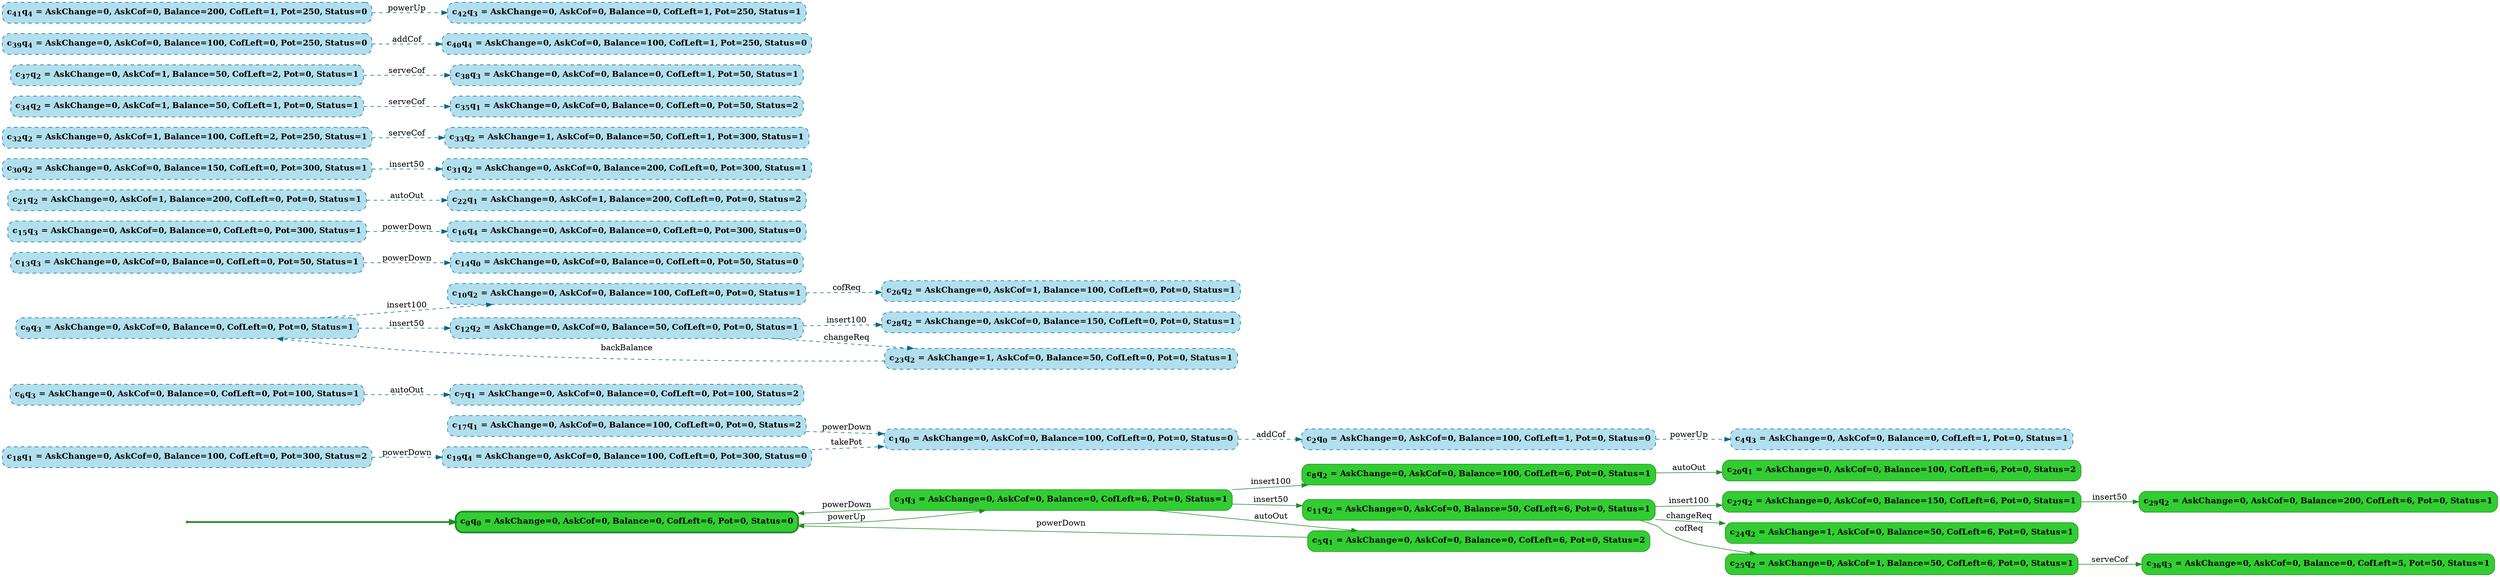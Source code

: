 digraph g {

	rankdir="LR"

	__invisible__[shape="point", color="forestgreen"]
	c0q0[label=<<b>c<sub>0</sub>q<sub>0</sub> = AskChange=0, AskCof=0, Balance=0, CofLeft=6, Pot=0, Status=0</b>>, shape="box", style="rounded, filled", fillcolor="limegreen", color="forestgreen", penwidth=3] // Initial
	c3q3[label=<<b>c<sub>3</sub>q<sub>3</sub> = AskChange=0, AskCof=0, Balance=0, CofLeft=6, Pot=0, Status=1</b>>, shape="box", style="rounded, filled", fillcolor="limegreen", color="forestgreen"]
	c5q1[label=<<b>c<sub>5</sub>q<sub>1</sub> = AskChange=0, AskCof=0, Balance=0, CofLeft=6, Pot=0, Status=2</b>>, shape="box", style="rounded, filled", fillcolor="limegreen", color="forestgreen"]
	c8q2[label=<<b>c<sub>8</sub>q<sub>2</sub> = AskChange=0, AskCof=0, Balance=100, CofLeft=6, Pot=0, Status=1</b>>, shape="box", style="rounded, filled", fillcolor="limegreen", color="forestgreen"]
	c20q1[label=<<b>c<sub>20</sub>q<sub>1</sub> = AskChange=0, AskCof=0, Balance=100, CofLeft=6, Pot=0, Status=2</b>>, shape="box", style="rounded, filled", fillcolor="limegreen", color="forestgreen"]
	c11q2[label=<<b>c<sub>11</sub>q<sub>2</sub> = AskChange=0, AskCof=0, Balance=50, CofLeft=6, Pot=0, Status=1</b>>, shape="box", style="rounded, filled", fillcolor="limegreen", color="forestgreen"]
	c24q2[label=<<b>c<sub>24</sub>q<sub>2</sub> = AskChange=1, AskCof=0, Balance=50, CofLeft=6, Pot=0, Status=1</b>>, shape="box", style="rounded, filled", fillcolor="limegreen", color="forestgreen"]
	c25q2[label=<<b>c<sub>25</sub>q<sub>2</sub> = AskChange=0, AskCof=1, Balance=50, CofLeft=6, Pot=0, Status=1</b>>, shape="box", style="rounded, filled", fillcolor="limegreen", color="forestgreen"]
	c36q3[label=<<b>c<sub>36</sub>q<sub>3</sub> = AskChange=0, AskCof=0, Balance=0, CofLeft=5, Pot=50, Status=1</b>>, shape="box", style="rounded, filled", fillcolor="limegreen", color="forestgreen"]
	c27q2[label=<<b>c<sub>27</sub>q<sub>2</sub> = AskChange=0, AskCof=0, Balance=150, CofLeft=6, Pot=0, Status=1</b>>, shape="box", style="rounded, filled", fillcolor="limegreen", color="forestgreen"]
	c29q2[label=<<b>c<sub>29</sub>q<sub>2</sub> = AskChange=0, AskCof=0, Balance=200, CofLeft=6, Pot=0, Status=1</b>>, shape="box", style="rounded, filled", fillcolor="limegreen", color="forestgreen"]
	c1q0[label=<<b>c<sub>1</sub>q<sub>0</sub> = AskChange=0, AskCof=0, Balance=100, CofLeft=0, Pot=0, Status=0</b>>, shape="box", style="rounded, filled, dashed", fillcolor="lightblue2", color="deepskyblue4"]
	c2q0[label=<<b>c<sub>2</sub>q<sub>0</sub> = AskChange=0, AskCof=0, Balance=100, CofLeft=1, Pot=0, Status=0</b>>, shape="box", style="rounded, filled, dashed", fillcolor="lightblue2", color="deepskyblue4"]
	c4q3[label=<<b>c<sub>4</sub>q<sub>3</sub> = AskChange=0, AskCof=0, Balance=0, CofLeft=1, Pot=0, Status=1</b>>, shape="box", style="rounded, filled, dashed", fillcolor="lightblue2", color="deepskyblue4"]
	c6q3[label=<<b>c<sub>6</sub>q<sub>3</sub> = AskChange=0, AskCof=0, Balance=0, CofLeft=0, Pot=100, Status=1</b>>, shape="box", style="rounded, filled, dashed", fillcolor="lightblue2", color="deepskyblue4"]
	c7q1[label=<<b>c<sub>7</sub>q<sub>1</sub> = AskChange=0, AskCof=0, Balance=0, CofLeft=0, Pot=100, Status=2</b>>, shape="box", style="rounded, filled, dashed", fillcolor="lightblue2", color="deepskyblue4"]
	c9q3[label=<<b>c<sub>9</sub>q<sub>3</sub> = AskChange=0, AskCof=0, Balance=0, CofLeft=0, Pot=0, Status=1</b>>, shape="box", style="rounded, filled, dashed", fillcolor="lightblue2", color="deepskyblue4"]
	c10q2[label=<<b>c<sub>10</sub>q<sub>2</sub> = AskChange=0, AskCof=0, Balance=100, CofLeft=0, Pot=0, Status=1</b>>, shape="box", style="rounded, filled, dashed", fillcolor="lightblue2", color="deepskyblue4"]
	c12q2[label=<<b>c<sub>12</sub>q<sub>2</sub> = AskChange=0, AskCof=0, Balance=50, CofLeft=0, Pot=0, Status=1</b>>, shape="box", style="rounded, filled, dashed", fillcolor="lightblue2", color="deepskyblue4"]
	c13q3[label=<<b>c<sub>13</sub>q<sub>3</sub> = AskChange=0, AskCof=0, Balance=0, CofLeft=0, Pot=50, Status=1</b>>, shape="box", style="rounded, filled, dashed", fillcolor="lightblue2", color="deepskyblue4"]
	c14q0[label=<<b>c<sub>14</sub>q<sub>0</sub> = AskChange=0, AskCof=0, Balance=0, CofLeft=0, Pot=50, Status=0</b>>, shape="box", style="rounded, filled, dashed", fillcolor="lightblue2", color="deepskyblue4"]
	c15q3[label=<<b>c<sub>15</sub>q<sub>3</sub> = AskChange=0, AskCof=0, Balance=0, CofLeft=0, Pot=300, Status=1</b>>, shape="box", style="rounded, filled, dashed", fillcolor="lightblue2", color="deepskyblue4"]
	c16q4[label=<<b>c<sub>16</sub>q<sub>4</sub> = AskChange=0, AskCof=0, Balance=0, CofLeft=0, Pot=300, Status=0</b>>, shape="box", style="rounded, filled, dashed", fillcolor="lightblue2", color="deepskyblue4"]
	c17q1[label=<<b>c<sub>17</sub>q<sub>1</sub> = AskChange=0, AskCof=0, Balance=100, CofLeft=0, Pot=0, Status=2</b>>, shape="box", style="rounded, filled, dashed", fillcolor="lightblue2", color="deepskyblue4"]
	c18q1[label=<<b>c<sub>18</sub>q<sub>1</sub> = AskChange=0, AskCof=0, Balance=100, CofLeft=0, Pot=300, Status=2</b>>, shape="box", style="rounded, filled, dashed", fillcolor="lightblue2", color="deepskyblue4"]
	c19q4[label=<<b>c<sub>19</sub>q<sub>4</sub> = AskChange=0, AskCof=0, Balance=100, CofLeft=0, Pot=300, Status=0</b>>, shape="box", style="rounded, filled, dashed", fillcolor="lightblue2", color="deepskyblue4"]
	c21q2[label=<<b>c<sub>21</sub>q<sub>2</sub> = AskChange=0, AskCof=1, Balance=200, CofLeft=0, Pot=0, Status=1</b>>, shape="box", style="rounded, filled, dashed", fillcolor="lightblue2", color="deepskyblue4"]
	c22q1[label=<<b>c<sub>22</sub>q<sub>1</sub> = AskChange=0, AskCof=1, Balance=200, CofLeft=0, Pot=0, Status=2</b>>, shape="box", style="rounded, filled, dashed", fillcolor="lightblue2", color="deepskyblue4"]
	c23q2[label=<<b>c<sub>23</sub>q<sub>2</sub> = AskChange=1, AskCof=0, Balance=50, CofLeft=0, Pot=0, Status=1</b>>, shape="box", style="rounded, filled, dashed", fillcolor="lightblue2", color="deepskyblue4"]
	c26q2[label=<<b>c<sub>26</sub>q<sub>2</sub> = AskChange=0, AskCof=1, Balance=100, CofLeft=0, Pot=0, Status=1</b>>, shape="box", style="rounded, filled, dashed", fillcolor="lightblue2", color="deepskyblue4"]
	c28q2[label=<<b>c<sub>28</sub>q<sub>2</sub> = AskChange=0, AskCof=0, Balance=150, CofLeft=0, Pot=0, Status=1</b>>, shape="box", style="rounded, filled, dashed", fillcolor="lightblue2", color="deepskyblue4"]
	c30q2[label=<<b>c<sub>30</sub>q<sub>2</sub> = AskChange=0, AskCof=0, Balance=150, CofLeft=0, Pot=300, Status=1</b>>, shape="box", style="rounded, filled, dashed", fillcolor="lightblue2", color="deepskyblue4"]
	c31q2[label=<<b>c<sub>31</sub>q<sub>2</sub> = AskChange=0, AskCof=0, Balance=200, CofLeft=0, Pot=300, Status=1</b>>, shape="box", style="rounded, filled, dashed", fillcolor="lightblue2", color="deepskyblue4"]
	c32q2[label=<<b>c<sub>32</sub>q<sub>2</sub> = AskChange=0, AskCof=1, Balance=100, CofLeft=2, Pot=250, Status=1</b>>, shape="box", style="rounded, filled, dashed", fillcolor="lightblue2", color="deepskyblue4"]
	c33q2[label=<<b>c<sub>33</sub>q<sub>2</sub> = AskChange=1, AskCof=0, Balance=50, CofLeft=1, Pot=300, Status=1</b>>, shape="box", style="rounded, filled, dashed", fillcolor="lightblue2", color="deepskyblue4"]
	c34q2[label=<<b>c<sub>34</sub>q<sub>2</sub> = AskChange=0, AskCof=1, Balance=50, CofLeft=1, Pot=0, Status=1</b>>, shape="box", style="rounded, filled, dashed", fillcolor="lightblue2", color="deepskyblue4"]
	c35q1[label=<<b>c<sub>35</sub>q<sub>1</sub> = AskChange=0, AskCof=0, Balance=0, CofLeft=0, Pot=50, Status=2</b>>, shape="box", style="rounded, filled, dashed", fillcolor="lightblue2", color="deepskyblue4"]
	c37q2[label=<<b>c<sub>37</sub>q<sub>2</sub> = AskChange=0, AskCof=1, Balance=50, CofLeft=2, Pot=0, Status=1</b>>, shape="box", style="rounded, filled, dashed", fillcolor="lightblue2", color="deepskyblue4"]
	c38q3[label=<<b>c<sub>38</sub>q<sub>3</sub> = AskChange=0, AskCof=0, Balance=0, CofLeft=1, Pot=50, Status=1</b>>, shape="box", style="rounded, filled, dashed", fillcolor="lightblue2", color="deepskyblue4"]
	c39q4[label=<<b>c<sub>39</sub>q<sub>4</sub> = AskChange=0, AskCof=0, Balance=100, CofLeft=0, Pot=250, Status=0</b>>, shape="box", style="rounded, filled, dashed", fillcolor="lightblue2", color="deepskyblue4"]
	c40q4[label=<<b>c<sub>40</sub>q<sub>4</sub> = AskChange=0, AskCof=0, Balance=100, CofLeft=1, Pot=250, Status=0</b>>, shape="box", style="rounded, filled, dashed", fillcolor="lightblue2", color="deepskyblue4"]
	c41q4[label=<<b>c<sub>41</sub>q<sub>4</sub> = AskChange=0, AskCof=0, Balance=200, CofLeft=1, Pot=250, Status=0</b>>, shape="box", style="rounded, filled, dashed", fillcolor="lightblue2", color="deepskyblue4"]
	c42q3[label=<<b>c<sub>42</sub>q<sub>3</sub> = AskChange=0, AskCof=0, Balance=0, CofLeft=1, Pot=250, Status=1</b>>, shape="box", style="rounded, filled, dashed", fillcolor="lightblue2", color="deepskyblue4"]

	__invisible__ -> c0q0[penwidth=3, color="forestgreen"]
	c0q0 -> c3q3[label=<powerUp>, color="forestgreen"]
	c3q3 -> c5q1[label=<autoOut>, color="forestgreen"]
	c5q1 -> c0q0[label=<powerDown>, color="forestgreen"]
	c3q3 -> c8q2[label=<insert100>, color="forestgreen"]
	c8q2 -> c20q1[label=<autoOut>, color="forestgreen"]
	c3q3 -> c11q2[label=<insert50>, color="forestgreen"]
	c11q2 -> c24q2[label=<changeReq>, color="forestgreen"]
	c11q2 -> c25q2[label=<cofReq>, color="forestgreen"]
	c25q2 -> c36q3[label=<serveCof>, color="forestgreen"]
	c11q2 -> c27q2[label=<insert100>, color="forestgreen"]
	c27q2 -> c29q2[label=<insert50>, color="forestgreen"]
	c3q3 -> c0q0[label=<powerDown>, color="forestgreen"]
	c1q0 -> c2q0[label=<addCof>, color="deepskyblue4", style="dashed"]
	c2q0 -> c4q3[label=<powerUp>, color="deepskyblue4", style="dashed"]
	c6q3 -> c7q1[label=<autoOut>, color="deepskyblue4", style="dashed"]
	c9q3 -> c10q2[label=<insert100>, color="deepskyblue4", style="dashed"]
	c9q3 -> c12q2[label=<insert50>, color="deepskyblue4", style="dashed"]
	c13q3 -> c14q0[label=<powerDown>, color="deepskyblue4", style="dashed"]
	c15q3 -> c16q4[label=<powerDown>, color="deepskyblue4", style="dashed"]
	c17q1 -> c1q0[label=<powerDown>, color="deepskyblue4", style="dashed"]
	c18q1 -> c19q4[label=<powerDown>, color="deepskyblue4", style="dashed"]
	c21q2 -> c22q1[label=<autoOut>, color="deepskyblue4", style="dashed"]
	c23q2 -> c9q3[label=<backBalance>, color="deepskyblue4", style="dashed"]
	c12q2 -> c23q2[label=<changeReq>, color="deepskyblue4", style="dashed"]
	c10q2 -> c26q2[label=<cofReq>, color="deepskyblue4", style="dashed"]
	c12q2 -> c28q2[label=<insert100>, color="deepskyblue4", style="dashed"]
	c30q2 -> c31q2[label=<insert50>, color="deepskyblue4", style="dashed"]
	c32q2 -> c33q2[label=<serveCof>, color="deepskyblue4", style="dashed"]
	c34q2 -> c35q1[label=<serveCof>, color="deepskyblue4", style="dashed"]
	c37q2 -> c38q3[label=<serveCof>, color="deepskyblue4", style="dashed"]
	c39q4 -> c40q4[label=<addCof>, color="deepskyblue4", style="dashed"]
	c41q4 -> c42q3[label=<powerUp>, color="deepskyblue4", style="dashed"]
	c19q4 -> c1q0[label=<takePot>, color="deepskyblue4", style="dashed"]

}
